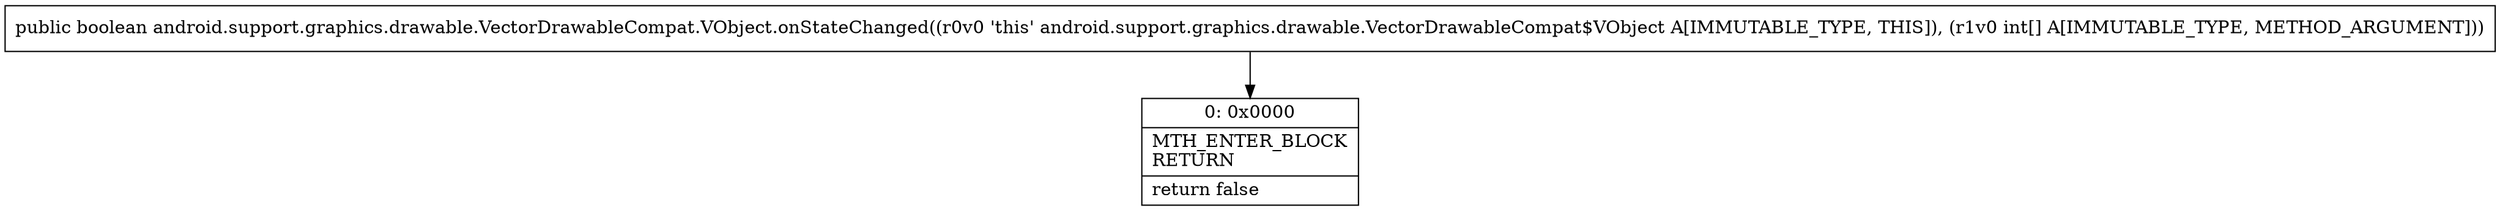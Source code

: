 digraph "CFG forandroid.support.graphics.drawable.VectorDrawableCompat.VObject.onStateChanged([I)Z" {
Node_0 [shape=record,label="{0\:\ 0x0000|MTH_ENTER_BLOCK\lRETURN\l|return false\l}"];
MethodNode[shape=record,label="{public boolean android.support.graphics.drawable.VectorDrawableCompat.VObject.onStateChanged((r0v0 'this' android.support.graphics.drawable.VectorDrawableCompat$VObject A[IMMUTABLE_TYPE, THIS]), (r1v0 int[] A[IMMUTABLE_TYPE, METHOD_ARGUMENT])) }"];
MethodNode -> Node_0;
}

